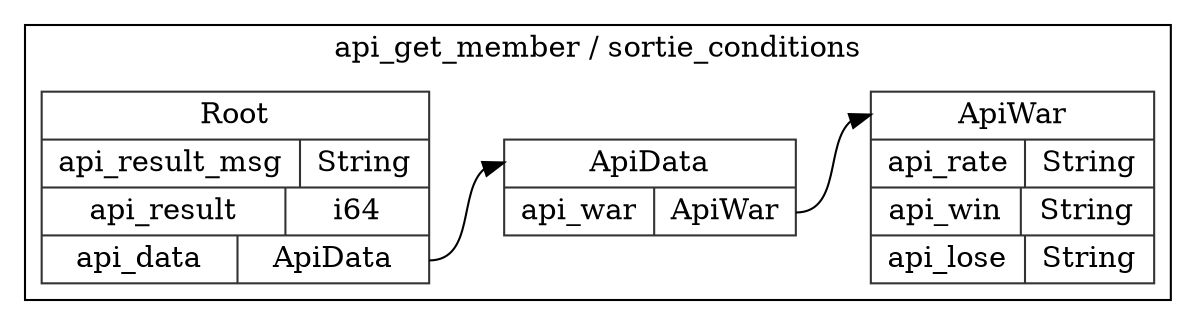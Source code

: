 digraph {
  rankdir=LR;
  subgraph cluster_0 {
    label="api_get_member / sortie_conditions";
    node [style="filled", color=white, style="solid", color=gray20];
    api_get_member__sortie_conditions__ApiData [label="<ApiData> ApiData  | { api_war | <api_war> ApiWar }", shape=record];
    api_get_member__sortie_conditions__ApiWar;
    api_get_member__sortie_conditions__ApiData:api_war:e -> api_get_member__sortie_conditions__ApiWar:ApiWar:w;
    api_get_member__sortie_conditions__ApiWar [label="<ApiWar> ApiWar  | { api_rate | <api_rate> String } | { api_win | <api_win> String } | { api_lose | <api_lose> String }", shape=record];
    api_get_member__sortie_conditions__Root [label="<Root> Root  | { api_result_msg | <api_result_msg> String } | { api_result | <api_result> i64 } | { api_data | <api_data> ApiData }", shape=record];
    api_get_member__sortie_conditions__Root:api_data:e -> api_get_member__sortie_conditions__ApiData:ApiData:w;
  }
}
